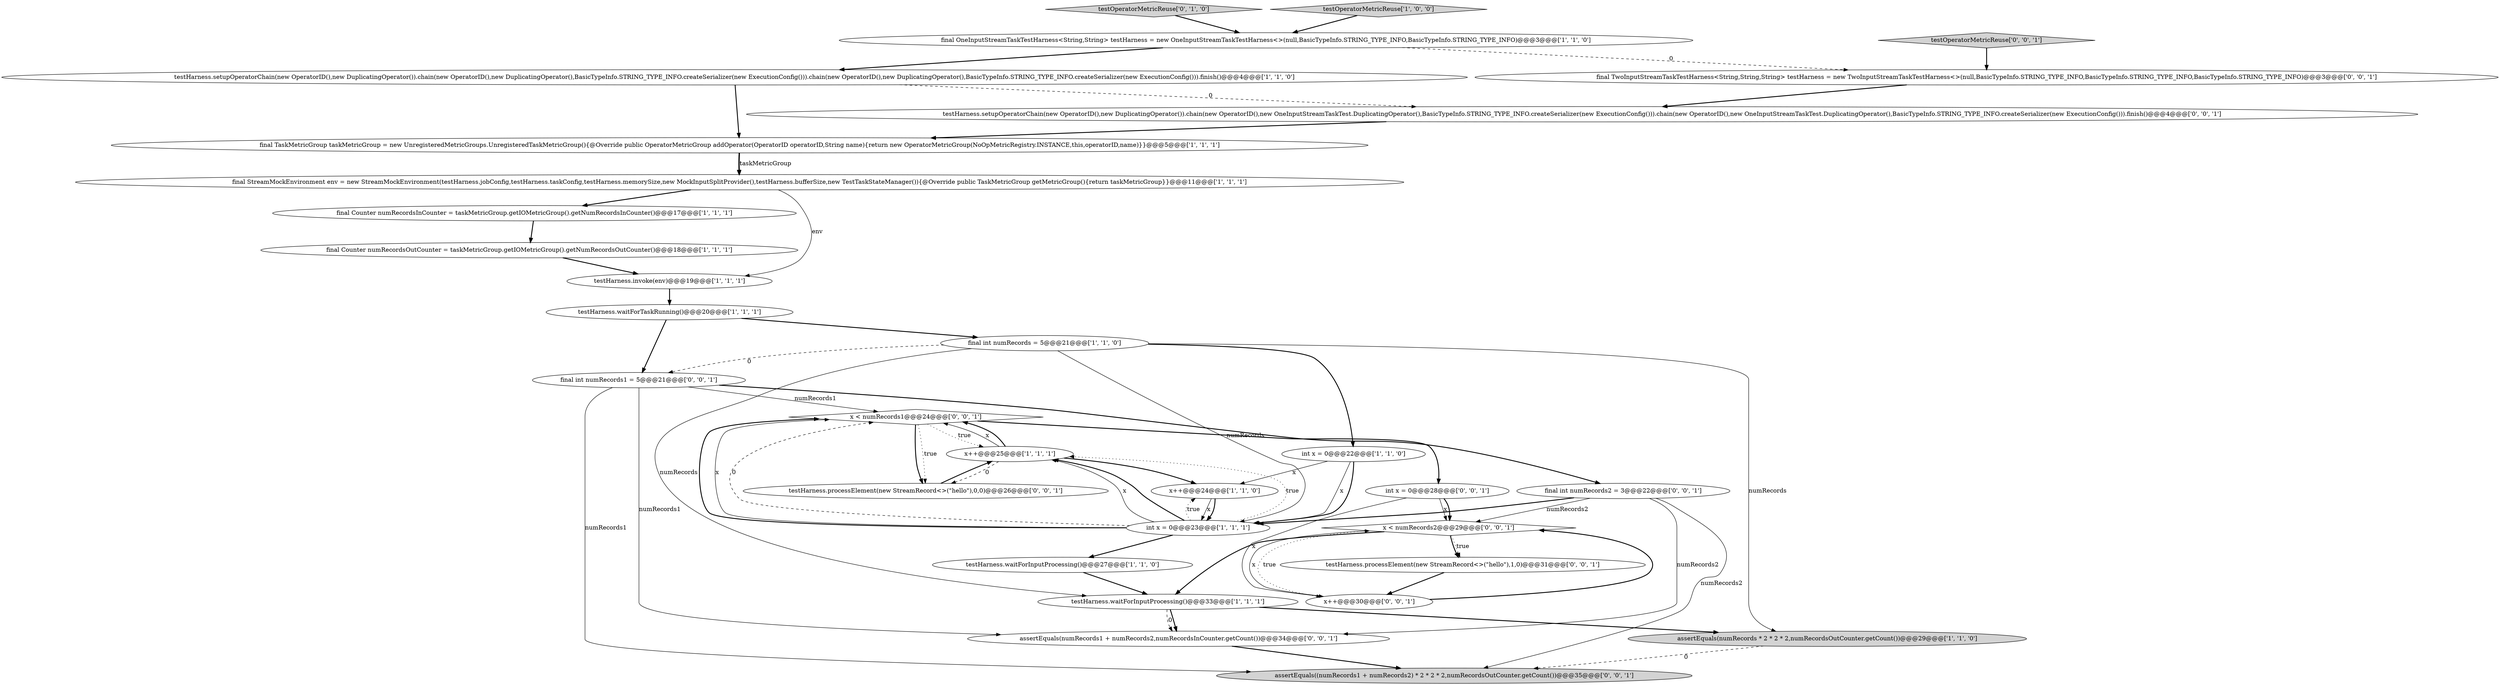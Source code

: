 digraph {
27 [style = filled, label = "assertEquals((numRecords1 + numRecords2) * 2 * 2 * 2,numRecordsOutCounter.getCount())@@@35@@@['0', '0', '1']", fillcolor = lightgray, shape = ellipse image = "AAA0AAABBB3BBB"];
24 [style = filled, label = "x < numRecords2@@@29@@@['0', '0', '1']", fillcolor = white, shape = diamond image = "AAA0AAABBB3BBB"];
13 [style = filled, label = "final Counter numRecordsOutCounter = taskMetricGroup.getIOMetricGroup().getNumRecordsOutCounter()@@@18@@@['1', '1', '1']", fillcolor = white, shape = ellipse image = "AAA0AAABBB1BBB"];
9 [style = filled, label = "x++@@@25@@@['1', '1', '1']", fillcolor = white, shape = ellipse image = "AAA0AAABBB1BBB"];
14 [style = filled, label = "final int numRecords = 5@@@21@@@['1', '1', '0']", fillcolor = white, shape = ellipse image = "AAA0AAABBB1BBB"];
5 [style = filled, label = "testHarness.setupOperatorChain(new OperatorID(),new DuplicatingOperator()).chain(new OperatorID(),new DuplicatingOperator(),BasicTypeInfo.STRING_TYPE_INFO.createSerializer(new ExecutionConfig())).chain(new OperatorID(),new DuplicatingOperator(),BasicTypeInfo.STRING_TYPE_INFO.createSerializer(new ExecutionConfig())).finish()@@@4@@@['1', '1', '0']", fillcolor = white, shape = ellipse image = "AAA0AAABBB1BBB"];
15 [style = filled, label = "x++@@@24@@@['1', '1', '0']", fillcolor = white, shape = ellipse image = "AAA0AAABBB1BBB"];
0 [style = filled, label = "testHarness.waitForTaskRunning()@@@20@@@['1', '1', '1']", fillcolor = white, shape = ellipse image = "AAA0AAABBB1BBB"];
1 [style = filled, label = "testHarness.waitForInputProcessing()@@@27@@@['1', '1', '0']", fillcolor = white, shape = ellipse image = "AAA0AAABBB1BBB"];
17 [style = filled, label = "testOperatorMetricReuse['0', '1', '0']", fillcolor = lightgray, shape = diamond image = "AAA0AAABBB2BBB"];
11 [style = filled, label = "int x = 0@@@22@@@['1', '1', '0']", fillcolor = white, shape = ellipse image = "AAA0AAABBB1BBB"];
22 [style = filled, label = "final int numRecords1 = 5@@@21@@@['0', '0', '1']", fillcolor = white, shape = ellipse image = "AAA0AAABBB3BBB"];
6 [style = filled, label = "final StreamMockEnvironment env = new StreamMockEnvironment(testHarness.jobConfig,testHarness.taskConfig,testHarness.memorySize,new MockInputSplitProvider(),testHarness.bufferSize,new TestTaskStateManager()){@Override public TaskMetricGroup getMetricGroup(){return taskMetricGroup}}@@@11@@@['1', '1', '1']", fillcolor = white, shape = ellipse image = "AAA0AAABBB1BBB"];
19 [style = filled, label = "x++@@@30@@@['0', '0', '1']", fillcolor = white, shape = ellipse image = "AAA0AAABBB3BBB"];
16 [style = filled, label = "testOperatorMetricReuse['1', '0', '0']", fillcolor = lightgray, shape = diamond image = "AAA0AAABBB1BBB"];
18 [style = filled, label = "x < numRecords1@@@24@@@['0', '0', '1']", fillcolor = white, shape = diamond image = "AAA0AAABBB3BBB"];
30 [style = filled, label = "assertEquals(numRecords1 + numRecords2,numRecordsInCounter.getCount())@@@34@@@['0', '0', '1']", fillcolor = white, shape = ellipse image = "AAA0AAABBB3BBB"];
10 [style = filled, label = "testHarness.waitForInputProcessing()@@@33@@@['1', '1', '1']", fillcolor = white, shape = ellipse image = "AAA0AAABBB1BBB"];
8 [style = filled, label = "int x = 0@@@23@@@['1', '1', '1']", fillcolor = white, shape = ellipse image = "AAA0AAABBB1BBB"];
25 [style = filled, label = "testHarness.processElement(new StreamRecord<>(\"hello\"),1,0)@@@31@@@['0', '0', '1']", fillcolor = white, shape = ellipse image = "AAA0AAABBB3BBB"];
3 [style = filled, label = "final TaskMetricGroup taskMetricGroup = new UnregisteredMetricGroups.UnregisteredTaskMetricGroup(){@Override public OperatorMetricGroup addOperator(OperatorID operatorID,String name){return new OperatorMetricGroup(NoOpMetricRegistry.INSTANCE,this,operatorID,name)}}@@@5@@@['1', '1', '1']", fillcolor = white, shape = ellipse image = "AAA0AAABBB1BBB"];
2 [style = filled, label = "final OneInputStreamTaskTestHarness<String,String> testHarness = new OneInputStreamTaskTestHarness<>(null,BasicTypeInfo.STRING_TYPE_INFO,BasicTypeInfo.STRING_TYPE_INFO)@@@3@@@['1', '1', '0']", fillcolor = white, shape = ellipse image = "AAA0AAABBB1BBB"];
4 [style = filled, label = "assertEquals(numRecords * 2 * 2 * 2,numRecordsOutCounter.getCount())@@@29@@@['1', '1', '0']", fillcolor = lightgray, shape = ellipse image = "AAA0AAABBB1BBB"];
7 [style = filled, label = "final Counter numRecordsInCounter = taskMetricGroup.getIOMetricGroup().getNumRecordsInCounter()@@@17@@@['1', '1', '1']", fillcolor = white, shape = ellipse image = "AAA0AAABBB1BBB"];
12 [style = filled, label = "testHarness.invoke(env)@@@19@@@['1', '1', '1']", fillcolor = white, shape = ellipse image = "AAA0AAABBB1BBB"];
28 [style = filled, label = "testOperatorMetricReuse['0', '0', '1']", fillcolor = lightgray, shape = diamond image = "AAA0AAABBB3BBB"];
21 [style = filled, label = "final int numRecords2 = 3@@@22@@@['0', '0', '1']", fillcolor = white, shape = ellipse image = "AAA0AAABBB3BBB"];
29 [style = filled, label = "int x = 0@@@28@@@['0', '0', '1']", fillcolor = white, shape = ellipse image = "AAA0AAABBB3BBB"];
20 [style = filled, label = "testHarness.setupOperatorChain(new OperatorID(),new DuplicatingOperator()).chain(new OperatorID(),new OneInputStreamTaskTest.DuplicatingOperator(),BasicTypeInfo.STRING_TYPE_INFO.createSerializer(new ExecutionConfig())).chain(new OperatorID(),new OneInputStreamTaskTest.DuplicatingOperator(),BasicTypeInfo.STRING_TYPE_INFO.createSerializer(new ExecutionConfig())).finish()@@@4@@@['0', '0', '1']", fillcolor = white, shape = ellipse image = "AAA0AAABBB3BBB"];
26 [style = filled, label = "final TwoInputStreamTaskTestHarness<String,String,String> testHarness = new TwoInputStreamTaskTestHarness<>(null,BasicTypeInfo.STRING_TYPE_INFO,BasicTypeInfo.STRING_TYPE_INFO,BasicTypeInfo.STRING_TYPE_INFO)@@@3@@@['0', '0', '1']", fillcolor = white, shape = ellipse image = "AAA0AAABBB3BBB"];
23 [style = filled, label = "testHarness.processElement(new StreamRecord<>(\"hello\"),0,0)@@@26@@@['0', '0', '1']", fillcolor = white, shape = ellipse image = "AAA0AAABBB3BBB"];
7->13 [style = bold, label=""];
5->3 [style = bold, label=""];
24->10 [style = bold, label=""];
11->8 [style = solid, label="x"];
22->18 [style = solid, label="numRecords1"];
18->23 [style = bold, label=""];
24->25 [style = dotted, label="true"];
29->24 [style = solid, label="x"];
8->18 [style = bold, label=""];
21->30 [style = solid, label="numRecords2"];
30->27 [style = bold, label=""];
21->8 [style = bold, label=""];
22->21 [style = bold, label=""];
8->18 [style = solid, label="x"];
8->15 [style = dotted, label="true"];
8->9 [style = solid, label="x"];
3->6 [style = bold, label=""];
28->26 [style = bold, label=""];
14->22 [style = dashed, label="0"];
4->27 [style = dashed, label="0"];
20->3 [style = bold, label=""];
3->6 [style = solid, label="taskMetricGroup"];
16->2 [style = bold, label=""];
15->8 [style = solid, label="x"];
12->0 [style = bold, label=""];
9->23 [style = dashed, label="0"];
21->24 [style = solid, label="numRecords2"];
5->20 [style = dashed, label="0"];
19->24 [style = bold, label=""];
6->12 [style = solid, label="env"];
11->15 [style = solid, label="x"];
8->1 [style = bold, label=""];
14->10 [style = solid, label="numRecords"];
9->18 [style = solid, label="x"];
18->29 [style = bold, label=""];
0->14 [style = bold, label=""];
10->30 [style = dashed, label="0"];
13->12 [style = bold, label=""];
9->18 [style = bold, label=""];
22->27 [style = solid, label="numRecords1"];
17->2 [style = bold, label=""];
9->15 [style = bold, label=""];
24->25 [style = bold, label=""];
0->22 [style = bold, label=""];
18->9 [style = dotted, label="true"];
14->8 [style = solid, label="numRecords"];
25->19 [style = bold, label=""];
8->9 [style = bold, label=""];
10->4 [style = bold, label=""];
14->4 [style = solid, label="numRecords"];
11->8 [style = bold, label=""];
24->19 [style = dotted, label="true"];
8->18 [style = dashed, label="0"];
8->9 [style = dotted, label="true"];
22->30 [style = solid, label="numRecords1"];
29->19 [style = solid, label="x"];
2->26 [style = dashed, label="0"];
6->7 [style = bold, label=""];
29->24 [style = bold, label=""];
1->10 [style = bold, label=""];
23->9 [style = bold, label=""];
14->11 [style = bold, label=""];
10->30 [style = bold, label=""];
15->8 [style = bold, label=""];
19->24 [style = solid, label="x"];
21->27 [style = solid, label="numRecords2"];
26->20 [style = bold, label=""];
2->5 [style = bold, label=""];
18->23 [style = dotted, label="true"];
}

